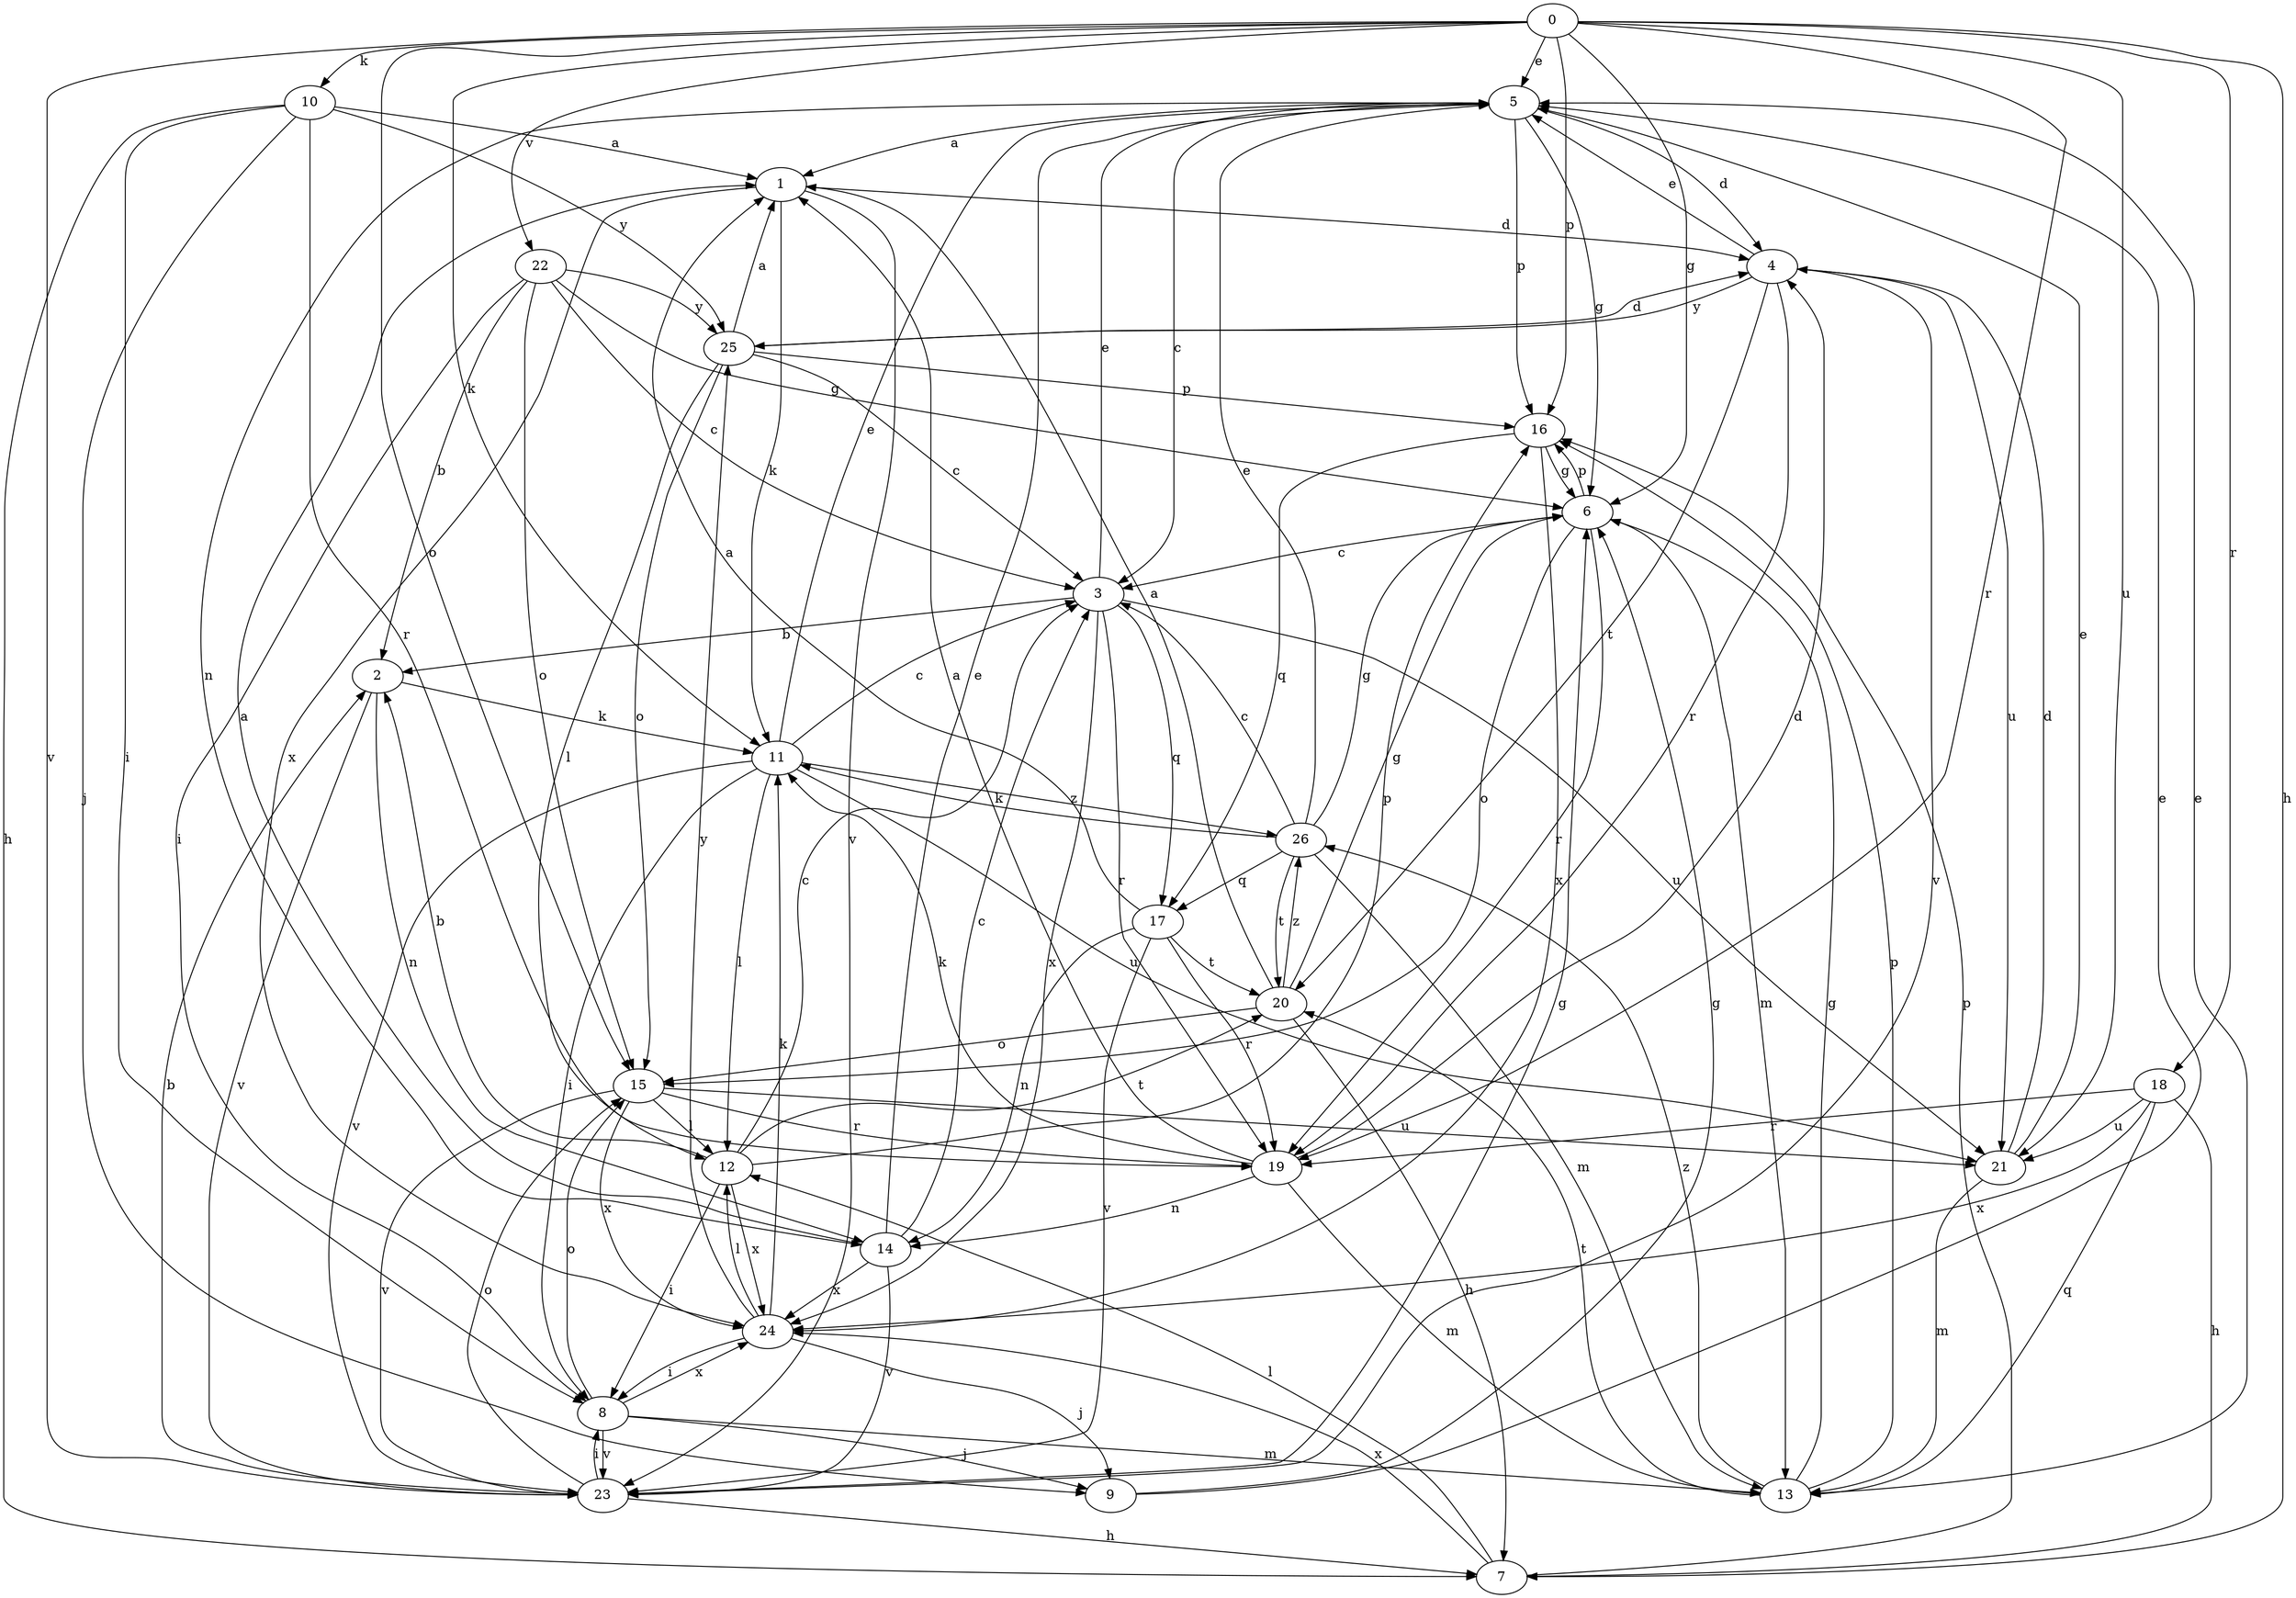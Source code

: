 strict digraph  {
0;
1;
2;
3;
4;
5;
6;
7;
8;
9;
10;
11;
12;
13;
14;
15;
16;
17;
18;
19;
20;
21;
22;
23;
24;
25;
26;
0 -> 5  [label=e];
0 -> 6  [label=g];
0 -> 7  [label=h];
0 -> 10  [label=k];
0 -> 11  [label=k];
0 -> 15  [label=o];
0 -> 16  [label=p];
0 -> 18  [label=r];
0 -> 19  [label=r];
0 -> 21  [label=u];
0 -> 22  [label=v];
0 -> 23  [label=v];
1 -> 4  [label=d];
1 -> 11  [label=k];
1 -> 23  [label=v];
1 -> 24  [label=x];
2 -> 11  [label=k];
2 -> 14  [label=n];
2 -> 23  [label=v];
3 -> 2  [label=b];
3 -> 5  [label=e];
3 -> 17  [label=q];
3 -> 19  [label=r];
3 -> 21  [label=u];
3 -> 24  [label=x];
4 -> 5  [label=e];
4 -> 19  [label=r];
4 -> 20  [label=t];
4 -> 21  [label=u];
4 -> 23  [label=v];
4 -> 25  [label=y];
5 -> 1  [label=a];
5 -> 3  [label=c];
5 -> 4  [label=d];
5 -> 6  [label=g];
5 -> 14  [label=n];
5 -> 16  [label=p];
6 -> 3  [label=c];
6 -> 13  [label=m];
6 -> 15  [label=o];
6 -> 16  [label=p];
6 -> 19  [label=r];
7 -> 12  [label=l];
7 -> 16  [label=p];
7 -> 24  [label=x];
8 -> 9  [label=j];
8 -> 13  [label=m];
8 -> 15  [label=o];
8 -> 23  [label=v];
8 -> 24  [label=x];
9 -> 5  [label=e];
9 -> 6  [label=g];
10 -> 1  [label=a];
10 -> 7  [label=h];
10 -> 8  [label=i];
10 -> 9  [label=j];
10 -> 19  [label=r];
10 -> 25  [label=y];
11 -> 3  [label=c];
11 -> 5  [label=e];
11 -> 8  [label=i];
11 -> 12  [label=l];
11 -> 21  [label=u];
11 -> 23  [label=v];
11 -> 26  [label=z];
12 -> 2  [label=b];
12 -> 3  [label=c];
12 -> 8  [label=i];
12 -> 16  [label=p];
12 -> 20  [label=t];
12 -> 24  [label=x];
13 -> 5  [label=e];
13 -> 6  [label=g];
13 -> 16  [label=p];
13 -> 20  [label=t];
13 -> 26  [label=z];
14 -> 1  [label=a];
14 -> 3  [label=c];
14 -> 5  [label=e];
14 -> 23  [label=v];
14 -> 24  [label=x];
15 -> 12  [label=l];
15 -> 19  [label=r];
15 -> 21  [label=u];
15 -> 23  [label=v];
15 -> 24  [label=x];
16 -> 6  [label=g];
16 -> 17  [label=q];
16 -> 24  [label=x];
17 -> 1  [label=a];
17 -> 14  [label=n];
17 -> 19  [label=r];
17 -> 20  [label=t];
17 -> 23  [label=v];
18 -> 7  [label=h];
18 -> 19  [label=r];
18 -> 21  [label=u];
18 -> 24  [label=x];
18 -> 13  [label=q];
19 -> 1  [label=a];
19 -> 4  [label=d];
19 -> 11  [label=k];
19 -> 13  [label=m];
19 -> 14  [label=n];
20 -> 1  [label=a];
20 -> 6  [label=g];
20 -> 7  [label=h];
20 -> 15  [label=o];
20 -> 26  [label=z];
21 -> 4  [label=d];
21 -> 5  [label=e];
21 -> 13  [label=m];
22 -> 2  [label=b];
22 -> 3  [label=c];
22 -> 6  [label=g];
22 -> 8  [label=i];
22 -> 15  [label=o];
22 -> 25  [label=y];
23 -> 2  [label=b];
23 -> 6  [label=g];
23 -> 7  [label=h];
23 -> 8  [label=i];
23 -> 15  [label=o];
24 -> 8  [label=i];
24 -> 9  [label=j];
24 -> 11  [label=k];
24 -> 12  [label=l];
24 -> 25  [label=y];
25 -> 1  [label=a];
25 -> 3  [label=c];
25 -> 4  [label=d];
25 -> 12  [label=l];
25 -> 15  [label=o];
25 -> 16  [label=p];
26 -> 3  [label=c];
26 -> 5  [label=e];
26 -> 6  [label=g];
26 -> 11  [label=k];
26 -> 13  [label=m];
26 -> 17  [label=q];
26 -> 20  [label=t];
}
